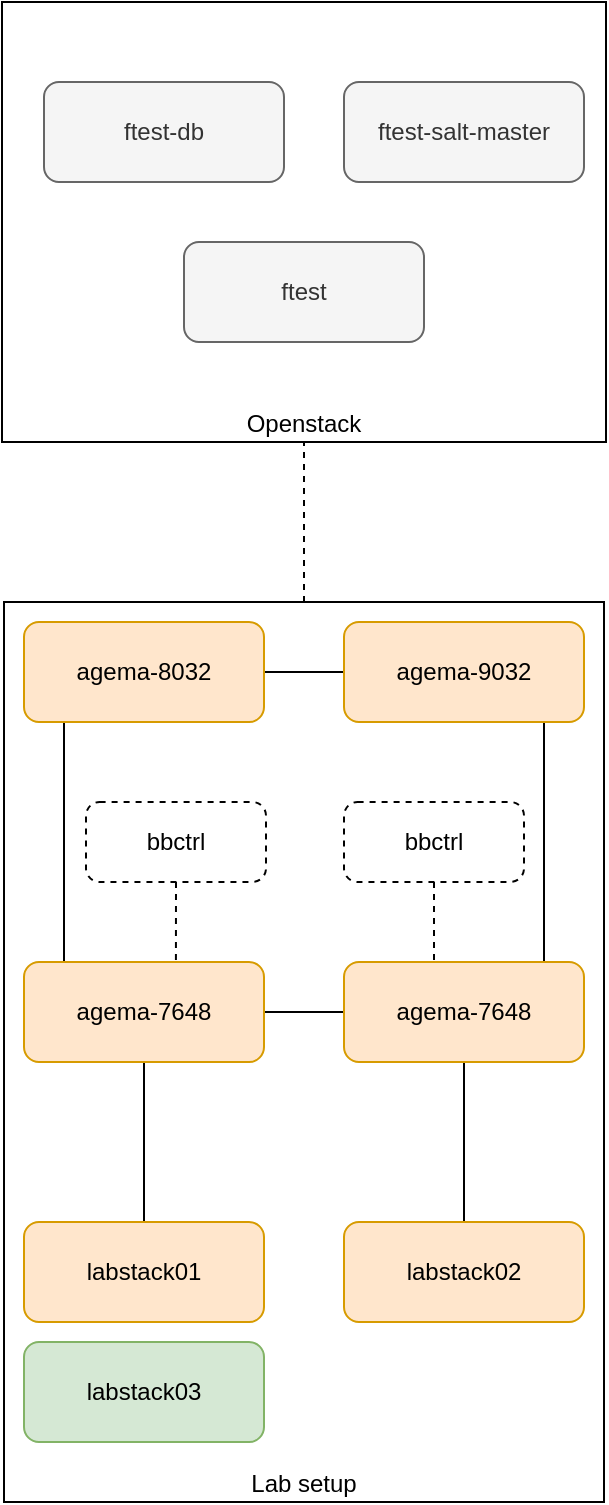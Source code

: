 <mxfile version="10.9.6" type="device"><diagram id="LQsNz4uTT4KOe8NPXL4Y" name="Page-1"><mxGraphModel dx="1422" dy="1841" grid="1" gridSize="10" guides="1" tooltips="1" connect="1" arrows="1" fold="1" page="1" pageScale="1" pageWidth="850" pageHeight="1100" math="0" shadow="0"><root><mxCell id="0"/><mxCell id="1" parent="0"/><mxCell id="sVeKG2q_30hWwv_RZvZ9-43" value="" style="edgeStyle=orthogonalEdgeStyle;rounded=0;orthogonalLoop=1;jettySize=auto;html=1;dashed=1;endArrow=none;endFill=0;" parent="1" source="sVeKG2q_30hWwv_RZvZ9-34" target="sVeKG2q_30hWwv_RZvZ9-42" edge="1"><mxGeometry relative="1" as="geometry"/></mxCell><mxCell id="sVeKG2q_30hWwv_RZvZ9-34" value="Lab setup" style="rounded=0;whiteSpace=wrap;html=1;align=center;fillColor=none;verticalAlign=bottom;" parent="1" vertex="1"><mxGeometry x="150" y="-180" width="300" height="450" as="geometry"/></mxCell><mxCell id="sVeKG2q_30hWwv_RZvZ9-42" value="Openstack " style="rounded=0;whiteSpace=wrap;html=1;align=center;verticalAlign=bottom;fillColor=none;" parent="1" vertex="1"><mxGeometry x="149" y="-480" width="302" height="220" as="geometry"/></mxCell><mxCell id="sVeKG2q_30hWwv_RZvZ9-22" style="edgeStyle=orthogonalEdgeStyle;rounded=0;orthogonalLoop=1;jettySize=auto;html=1;exitX=1;exitY=0.5;exitDx=0;exitDy=0;entryX=0;entryY=0.5;entryDx=0;entryDy=0;endArrow=none;endFill=0;" parent="1" source="sVeKG2q_30hWwv_RZvZ9-5" target="sVeKG2q_30hWwv_RZvZ9-6" edge="1"><mxGeometry relative="1" as="geometry"/></mxCell><mxCell id="sVeKG2q_30hWwv_RZvZ9-24" value="" style="edgeStyle=orthogonalEdgeStyle;rounded=0;orthogonalLoop=1;jettySize=auto;html=1;endArrow=none;endFill=0;" parent="1" source="sVeKG2q_30hWwv_RZvZ9-5" target="sVeKG2q_30hWwv_RZvZ9-23" edge="1"><mxGeometry relative="1" as="geometry"/></mxCell><mxCell id="sVeKG2q_30hWwv_RZvZ9-28" value="" style="edgeStyle=orthogonalEdgeStyle;rounded=0;orthogonalLoop=1;jettySize=auto;html=1;endArrow=none;endFill=0;" parent="1" source="sVeKG2q_30hWwv_RZvZ9-5" target="sVeKG2q_30hWwv_RZvZ9-27" edge="1"><mxGeometry relative="1" as="geometry"><Array as="points"><mxPoint x="180" y="-40"/><mxPoint x="180" y="-40"/></Array></mxGeometry></mxCell><mxCell id="sVeKG2q_30hWwv_RZvZ9-5" value="agema-7648" style="rounded=1;whiteSpace=wrap;html=1;align=center;fillColor=#ffe6cc;strokeColor=#d79b00;" parent="1" vertex="1"><mxGeometry x="160" width="120" height="50" as="geometry"/></mxCell><mxCell id="sVeKG2q_30hWwv_RZvZ9-31" style="edgeStyle=orthogonalEdgeStyle;rounded=0;orthogonalLoop=1;jettySize=auto;html=1;exitX=1;exitY=0.5;exitDx=0;exitDy=0;entryX=0;entryY=0.5;entryDx=0;entryDy=0;endArrow=none;endFill=0;" parent="1" source="sVeKG2q_30hWwv_RZvZ9-27" target="sVeKG2q_30hWwv_RZvZ9-29" edge="1"><mxGeometry relative="1" as="geometry"/></mxCell><mxCell id="sVeKG2q_30hWwv_RZvZ9-27" value="agema-8032" style="rounded=1;whiteSpace=wrap;html=1;align=center;fillColor=#ffe6cc;strokeColor=#d79b00;" parent="1" vertex="1"><mxGeometry x="160" y="-170" width="120" height="50" as="geometry"/></mxCell><mxCell id="sVeKG2q_30hWwv_RZvZ9-23" value="labstack01" style="rounded=1;whiteSpace=wrap;html=1;align=center;fillColor=#ffe6cc;strokeColor=#d79b00;" parent="1" vertex="1"><mxGeometry x="160" y="130" width="120" height="50" as="geometry"/></mxCell><mxCell id="sVeKG2q_30hWwv_RZvZ9-26" value="" style="edgeStyle=orthogonalEdgeStyle;rounded=0;orthogonalLoop=1;jettySize=auto;html=1;endArrow=none;endFill=0;" parent="1" source="sVeKG2q_30hWwv_RZvZ9-6" target="sVeKG2q_30hWwv_RZvZ9-25" edge="1"><mxGeometry relative="1" as="geometry"/></mxCell><mxCell id="sVeKG2q_30hWwv_RZvZ9-30" value="" style="edgeStyle=orthogonalEdgeStyle;rounded=0;orthogonalLoop=1;jettySize=auto;html=1;endArrow=none;endFill=0;" parent="1" source="sVeKG2q_30hWwv_RZvZ9-6" target="sVeKG2q_30hWwv_RZvZ9-29" edge="1"><mxGeometry relative="1" as="geometry"><Array as="points"><mxPoint x="420" y="-40"/><mxPoint x="420" y="-40"/></Array></mxGeometry></mxCell><mxCell id="sVeKG2q_30hWwv_RZvZ9-6" value="&lt;div&gt;agema-7648&lt;/div&gt;" style="rounded=1;whiteSpace=wrap;html=1;align=center;fillColor=#ffe6cc;strokeColor=#d79b00;" parent="1" vertex="1"><mxGeometry x="320" width="120" height="50" as="geometry"/></mxCell><mxCell id="sVeKG2q_30hWwv_RZvZ9-29" value="agema-9032" style="rounded=1;whiteSpace=wrap;html=1;align=center;fillColor=#ffe6cc;strokeColor=#d79b00;" parent="1" vertex="1"><mxGeometry x="320" y="-170" width="120" height="50" as="geometry"/></mxCell><mxCell id="sVeKG2q_30hWwv_RZvZ9-25" value="labstack02" style="rounded=1;whiteSpace=wrap;html=1;align=center;fillColor=#ffe6cc;strokeColor=#d79b00;" parent="1" vertex="1"><mxGeometry x="320" y="130" width="120" height="50" as="geometry"/></mxCell><mxCell id="sVeKG2q_30hWwv_RZvZ9-33" value="labstack03" style="rounded=1;whiteSpace=wrap;html=1;align=center;fillColor=#d5e8d4;strokeColor=#82b366;" parent="1" vertex="1"><mxGeometry x="160" y="190" width="120" height="50" as="geometry"/></mxCell><mxCell id="sVeKG2q_30hWwv_RZvZ9-38" style="edgeStyle=orthogonalEdgeStyle;rounded=0;orthogonalLoop=1;jettySize=auto;html=1;exitX=0.5;exitY=1;exitDx=0;exitDy=0;entryX=0.633;entryY=0.02;entryDx=0;entryDy=0;entryPerimeter=0;endArrow=none;endFill=0;dashed=1;" parent="1" source="sVeKG2q_30hWwv_RZvZ9-36" target="sVeKG2q_30hWwv_RZvZ9-5" edge="1"><mxGeometry relative="1" as="geometry"/></mxCell><mxCell id="sVeKG2q_30hWwv_RZvZ9-36" value="bbctrl" style="rounded=1;whiteSpace=wrap;html=1;fillColor=none;align=center;arcSize=17;dashed=1;" parent="1" vertex="1"><mxGeometry x="191" y="-80" width="90" height="40" as="geometry"/></mxCell><mxCell id="sVeKG2q_30hWwv_RZvZ9-39" style="edgeStyle=orthogonalEdgeStyle;rounded=0;orthogonalLoop=1;jettySize=auto;html=1;exitX=0.5;exitY=1;exitDx=0;exitDy=0;entryX=0.375;entryY=0;entryDx=0;entryDy=0;entryPerimeter=0;endArrow=none;endFill=0;dashed=1;" parent="1" source="sVeKG2q_30hWwv_RZvZ9-37" target="sVeKG2q_30hWwv_RZvZ9-6" edge="1"><mxGeometry relative="1" as="geometry"/></mxCell><mxCell id="sVeKG2q_30hWwv_RZvZ9-37" value="bbctrl" style="rounded=1;whiteSpace=wrap;html=1;fillColor=none;align=center;arcSize=17;dashed=1;" parent="1" vertex="1"><mxGeometry x="320" y="-80" width="90" height="40" as="geometry"/></mxCell><mxCell id="sVeKG2q_30hWwv_RZvZ9-45" value="ftest-db" style="rounded=1;whiteSpace=wrap;html=1;align=center;fillColor=#f5f5f5;strokeColor=#666666;fontColor=#333333;" parent="1" vertex="1"><mxGeometry x="170" y="-440" width="120" height="50" as="geometry"/></mxCell><mxCell id="sVeKG2q_30hWwv_RZvZ9-46" value="&lt;div&gt;ftest&lt;/div&gt;" style="rounded=1;whiteSpace=wrap;html=1;align=center;fillColor=#f5f5f5;strokeColor=#666666;fontColor=#333333;" parent="1" vertex="1"><mxGeometry x="240" y="-360" width="120" height="50" as="geometry"/></mxCell><mxCell id="sVeKG2q_30hWwv_RZvZ9-47" value="ftest-salt-master" style="rounded=1;whiteSpace=wrap;html=1;align=center;fillColor=#f5f5f5;strokeColor=#666666;fontColor=#333333;" parent="1" vertex="1"><mxGeometry x="320" y="-440" width="120" height="50" as="geometry"/></mxCell></root></mxGraphModel></diagram></mxfile>